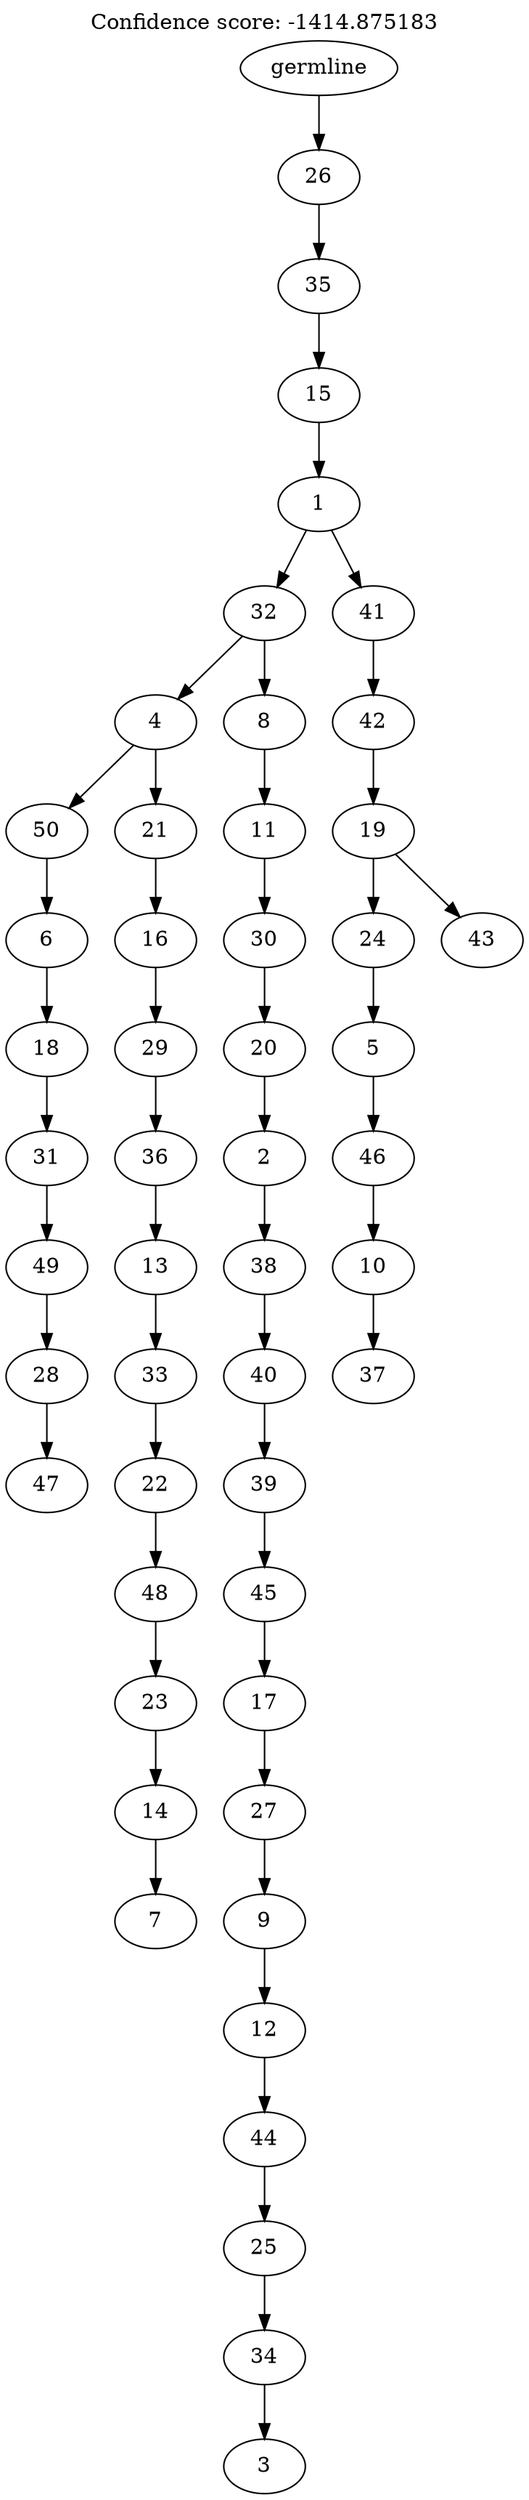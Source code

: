 digraph g {
	"49" -> "50";
	"50" [label="47"];
	"48" -> "49";
	"49" [label="28"];
	"47" -> "48";
	"48" [label="49"];
	"46" -> "47";
	"47" [label="31"];
	"45" -> "46";
	"46" [label="18"];
	"44" -> "45";
	"45" [label="6"];
	"42" -> "43";
	"43" [label="7"];
	"41" -> "42";
	"42" [label="14"];
	"40" -> "41";
	"41" [label="23"];
	"39" -> "40";
	"40" [label="48"];
	"38" -> "39";
	"39" [label="22"];
	"37" -> "38";
	"38" [label="33"];
	"36" -> "37";
	"37" [label="13"];
	"35" -> "36";
	"36" [label="36"];
	"34" -> "35";
	"35" [label="29"];
	"33" -> "34";
	"34" [label="16"];
	"32" -> "33";
	"33" [label="21"];
	"32" -> "44";
	"44" [label="50"];
	"30" -> "31";
	"31" [label="3"];
	"29" -> "30";
	"30" [label="34"];
	"28" -> "29";
	"29" [label="25"];
	"27" -> "28";
	"28" [label="44"];
	"26" -> "27";
	"27" [label="12"];
	"25" -> "26";
	"26" [label="9"];
	"24" -> "25";
	"25" [label="27"];
	"23" -> "24";
	"24" [label="17"];
	"22" -> "23";
	"23" [label="45"];
	"21" -> "22";
	"22" [label="39"];
	"20" -> "21";
	"21" [label="40"];
	"19" -> "20";
	"20" [label="38"];
	"18" -> "19";
	"19" [label="2"];
	"17" -> "18";
	"18" [label="20"];
	"16" -> "17";
	"17" [label="30"];
	"15" -> "16";
	"16" [label="11"];
	"14" -> "15";
	"15" [label="8"];
	"14" -> "32";
	"32" [label="4"];
	"12" -> "13";
	"13" [label="37"];
	"11" -> "12";
	"12" [label="10"];
	"10" -> "11";
	"11" [label="46"];
	"9" -> "10";
	"10" [label="5"];
	"7" -> "8";
	"8" [label="43"];
	"7" -> "9";
	"9" [label="24"];
	"6" -> "7";
	"7" [label="19"];
	"5" -> "6";
	"6" [label="42"];
	"4" -> "5";
	"5" [label="41"];
	"4" -> "14";
	"14" [label="32"];
	"3" -> "4";
	"4" [label="1"];
	"2" -> "3";
	"3" [label="15"];
	"1" -> "2";
	"2" [label="35"];
	"0" -> "1";
	"1" [label="26"];
	"0" [label="germline"];
	labelloc="t";
	label="Confidence score: -1414.875183";
}
